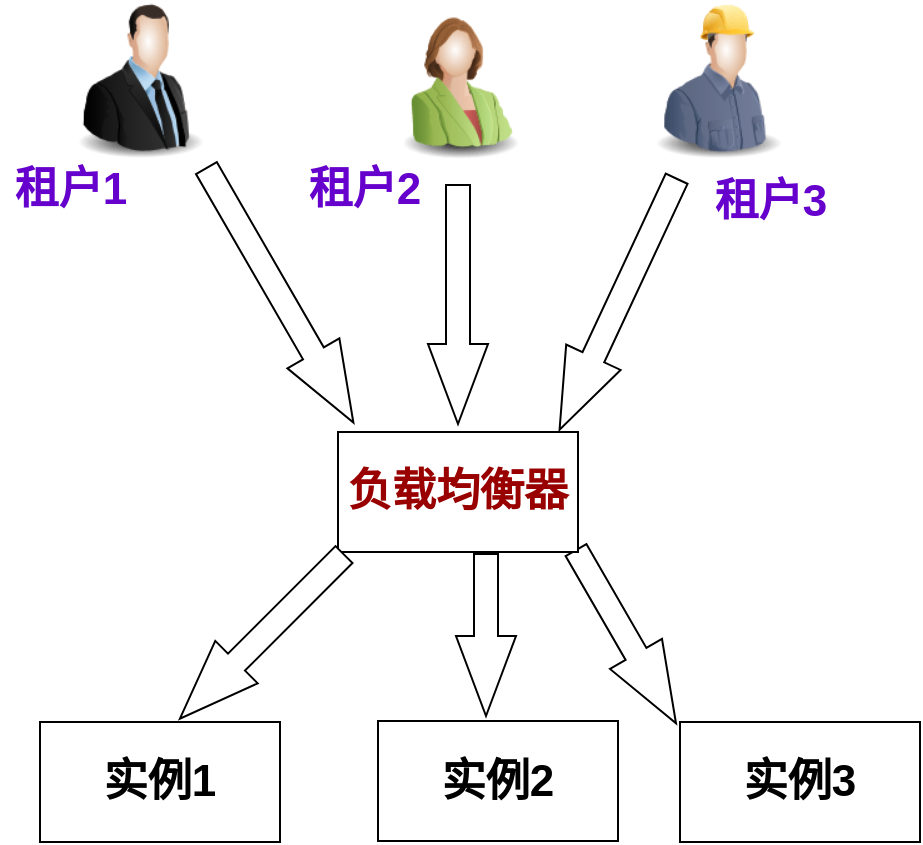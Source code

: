<mxfile version="18.0.1" type="github">
  <diagram id="IJWJZodYvj2-Qe8vDpQ_" name="Page-1">
    <mxGraphModel dx="782" dy="392" grid="1" gridSize="10" guides="1" tooltips="1" connect="1" arrows="1" fold="1" page="1" pageScale="1" pageWidth="1654" pageHeight="1169" math="0" shadow="0">
      <root>
        <mxCell id="0" />
        <mxCell id="1" parent="0" />
        <mxCell id="FEHdI437CmvOSNe6sZrf-2" value="" style="image;html=1;image=img/lib/clip_art/people/Suit_Man_128x128.png" vertex="1" parent="1">
          <mxGeometry x="180" y="224" width="80" height="80" as="geometry" />
        </mxCell>
        <mxCell id="FEHdI437CmvOSNe6sZrf-4" value="" style="image;html=1;image=img/lib/clip_art/people/Construction_Worker_Man_128x128.png" vertex="1" parent="1">
          <mxGeometry x="469" y="224" width="80" height="80" as="geometry" />
        </mxCell>
        <mxCell id="FEHdI437CmvOSNe6sZrf-6" value="" style="image;html=1;image=img/lib/clip_art/people/Suit_Woman_Green_128x128.png" vertex="1" parent="1">
          <mxGeometry x="339" y="224" width="80" height="80" as="geometry" />
        </mxCell>
        <mxCell id="FEHdI437CmvOSNe6sZrf-7" value="" style="html=1;shadow=0;dashed=0;align=center;verticalAlign=middle;shape=mxgraph.arrows2.arrow;dy=0.6;dx=40;notch=0;rotation=60;" vertex="1" parent="1">
          <mxGeometry x="413" y="527.32" width="100" height="30" as="geometry" />
        </mxCell>
        <mxCell id="FEHdI437CmvOSNe6sZrf-8" value="" style="html=1;shadow=0;dashed=0;align=center;verticalAlign=middle;shape=mxgraph.arrows2.arrow;dy=0.6;dx=40;notch=0;rotation=90;" vertex="1" parent="1">
          <mxGeometry x="319.25" y="361.25" width="119.5" height="30" as="geometry" />
        </mxCell>
        <mxCell id="FEHdI437CmvOSNe6sZrf-9" value="" style="html=1;shadow=0;dashed=0;align=center;verticalAlign=middle;shape=mxgraph.arrows2.arrow;dy=0.6;dx=40;notch=0;rotation=-245;" vertex="1" parent="1">
          <mxGeometry x="389.8" y="361.13" width="138.51" height="30" as="geometry" />
        </mxCell>
        <mxCell id="FEHdI437CmvOSNe6sZrf-13" value="&lt;div&gt;&lt;font color=&quot;#990000&quot;&gt;&lt;b&gt;&lt;font style=&quot;font-size: 22px;&quot;&gt;负载均衡器&lt;/font&gt;&lt;/b&gt;&lt;/font&gt;&lt;/div&gt;" style="whiteSpace=wrap;html=1;" vertex="1" parent="1">
          <mxGeometry x="319" y="440" width="120" height="60" as="geometry" />
        </mxCell>
        <mxCell id="FEHdI437CmvOSNe6sZrf-16" value="&lt;b&gt;&lt;font color=&quot;#6600CC&quot;&gt;租户1&lt;/font&gt;&lt;/b&gt;" style="text;html=1;align=center;verticalAlign=middle;resizable=0;points=[];autosize=1;strokeColor=none;fillColor=none;fontSize=22;" vertex="1" parent="1">
          <mxGeometry x="150" y="304" width="70" height="30" as="geometry" />
        </mxCell>
        <mxCell id="FEHdI437CmvOSNe6sZrf-17" value="&lt;b&gt;&lt;font color=&quot;#6600CC&quot;&gt;租户2&lt;/font&gt;&lt;/b&gt;" style="text;html=1;align=center;verticalAlign=middle;resizable=0;points=[];autosize=1;strokeColor=none;fillColor=none;fontSize=22;" vertex="1" parent="1">
          <mxGeometry x="297" y="304" width="70" height="30" as="geometry" />
        </mxCell>
        <mxCell id="FEHdI437CmvOSNe6sZrf-18" value="&lt;b&gt;&lt;font color=&quot;#6600CC&quot;&gt;租户3&lt;/font&gt;&lt;/b&gt;" style="text;html=1;align=center;verticalAlign=middle;resizable=0;points=[];autosize=1;strokeColor=none;fillColor=none;fontSize=22;" vertex="1" parent="1">
          <mxGeometry x="500" y="310" width="70" height="30" as="geometry" />
        </mxCell>
        <mxCell id="FEHdI437CmvOSNe6sZrf-21" value="&lt;div&gt;&lt;b&gt;&lt;font style=&quot;font-size: 22px;&quot;&gt;实例2&lt;/font&gt;&lt;/b&gt;&lt;/div&gt;" style="whiteSpace=wrap;html=1;" vertex="1" parent="1">
          <mxGeometry x="339" y="584.5" width="120" height="60" as="geometry" />
        </mxCell>
        <mxCell id="FEHdI437CmvOSNe6sZrf-22" value="&lt;div&gt;&lt;b&gt;&lt;font style=&quot;font-size: 22px;&quot;&gt;实例1&lt;/font&gt;&lt;/b&gt;&lt;/div&gt;" style="whiteSpace=wrap;html=1;" vertex="1" parent="1">
          <mxGeometry x="170" y="585" width="120" height="60" as="geometry" />
        </mxCell>
        <mxCell id="FEHdI437CmvOSNe6sZrf-23" value="&lt;div&gt;&lt;b&gt;&lt;font style=&quot;font-size: 22px;&quot;&gt;实例3&lt;/font&gt;&lt;/b&gt;&lt;/div&gt;" style="whiteSpace=wrap;html=1;" vertex="1" parent="1">
          <mxGeometry x="490" y="585" width="120" height="60" as="geometry" />
        </mxCell>
        <mxCell id="FEHdI437CmvOSNe6sZrf-24" value="" style="html=1;shadow=0;dashed=0;align=center;verticalAlign=middle;shape=mxgraph.arrows2.arrow;dy=0.6;dx=40;notch=0;rotation=60;" vertex="1" parent="1">
          <mxGeometry x="216.44" y="356.67" width="147" height="30" as="geometry" />
        </mxCell>
        <mxCell id="FEHdI437CmvOSNe6sZrf-25" value="" style="html=1;shadow=0;dashed=0;align=center;verticalAlign=middle;shape=mxgraph.arrows2.arrow;dy=0.6;dx=40;notch=0;rotation=90;" vertex="1" parent="1">
          <mxGeometry x="352.5" y="526.5" width="81" height="30" as="geometry" />
        </mxCell>
        <mxCell id="FEHdI437CmvOSNe6sZrf-26" value="" style="html=1;shadow=0;dashed=0;align=center;verticalAlign=middle;shape=mxgraph.arrows2.arrow;dy=0.6;dx=40;notch=0;rotation=-225;" vertex="1" parent="1">
          <mxGeometry x="222.96" y="527.32" width="116.04" height="30" as="geometry" />
        </mxCell>
      </root>
    </mxGraphModel>
  </diagram>
</mxfile>
